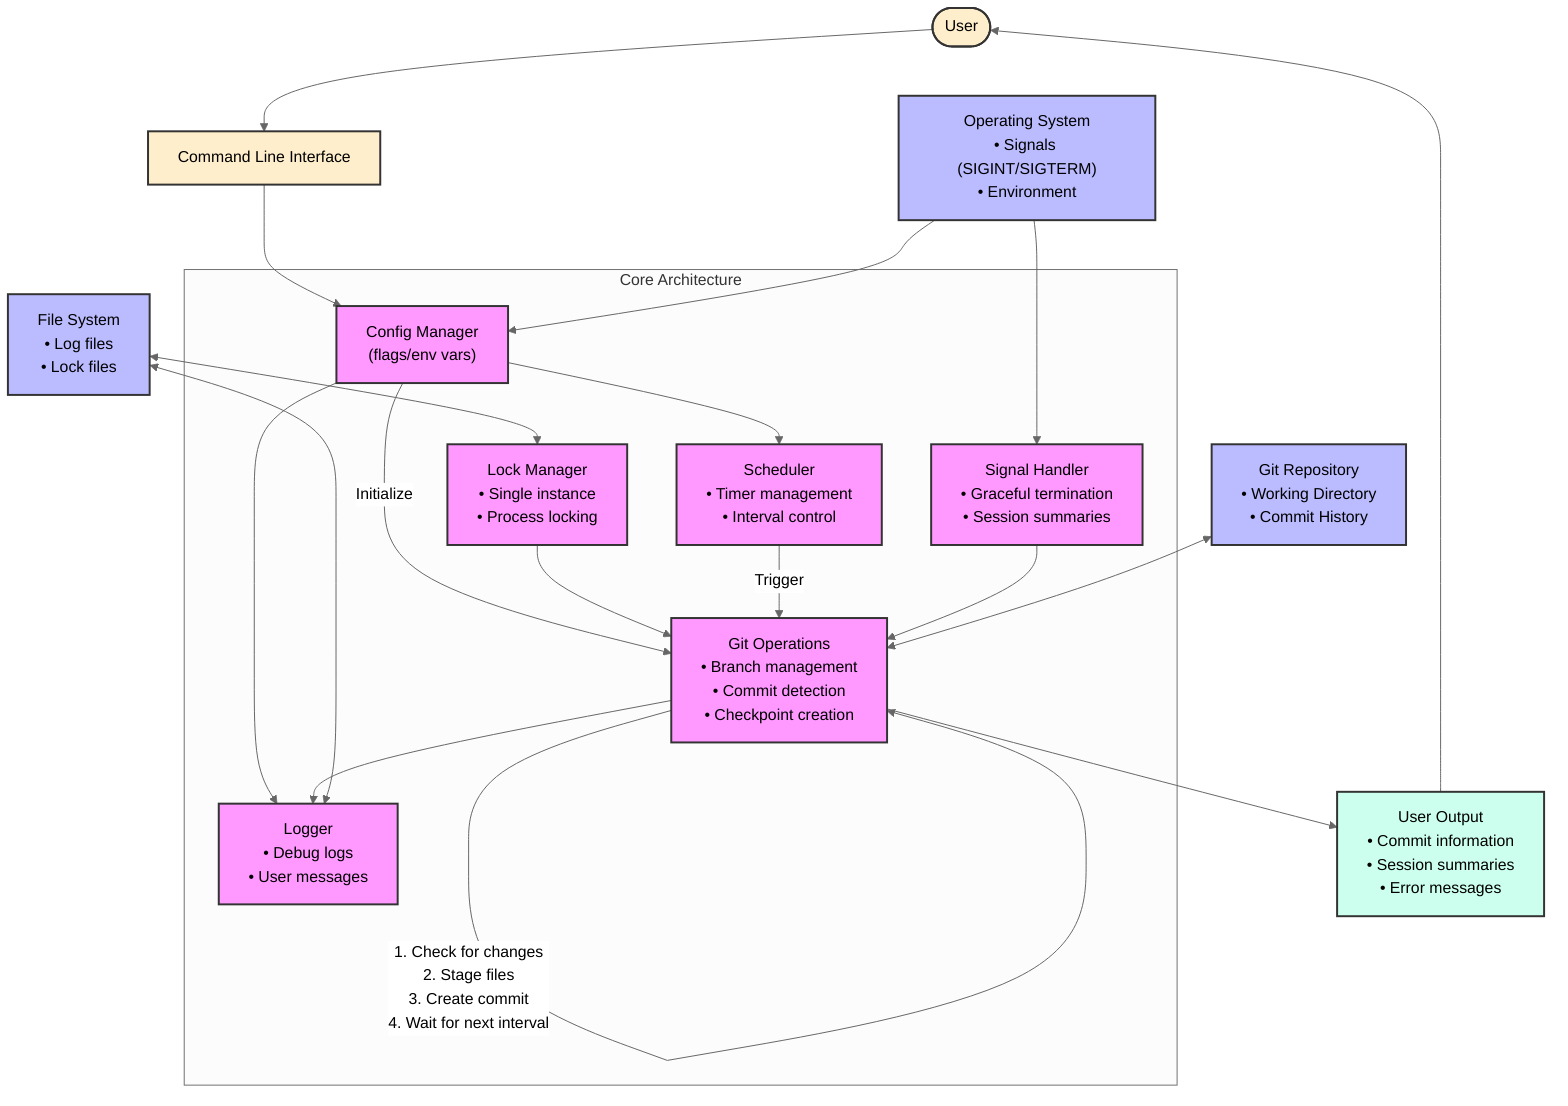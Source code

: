 %%{init: {'theme': 'neutral'}}%%
flowchart TD
    classDef core fill:#f9f,stroke:#333,stroke-width:2px
    classDef external fill:#bbf,stroke:#333,stroke-width:2px
    classDef system fill:#dfd,stroke:#333,stroke-width:2px
    classDef input fill:#fec,stroke:#333,stroke-width:2px
    classDef output fill:#cfe,stroke:#333,stroke-width:2px
    
    User([User]):::input --> CLI[Command Line Interface]:::input
    CLI --> Config["Config Manager<br>(flags/env vars)"]:::core
    
    %% Core components
    subgraph "Core Architecture"
        direction TB
        
        Config --> |Initialize| GitOps["Git Operations<br>• Branch management<br>• Commit detection<br>• Checkpoint creation"]:::core
        
        Config --> Scheduler["Scheduler<br>• Timer management<br>• Interval control"]:::core
        
        Lock["Lock Manager<br>• Single instance<br>• Process locking"]:::core --> GitOps
        
        Scheduler --> |Trigger| GitOps
        
        SignalHandler["Signal Handler<br>• Graceful termination<br>• Session summaries"]:::core --> GitOps
        
        Logger["Logger<br>• Debug logs<br>• User messages"]:::core
        
        Config --> Logger
        GitOps --> Logger
    end
    
    %% External dependencies
    OS["Operating System<br>• Signals (SIGINT/SIGTERM)<br>• Environment"]:::external --> SignalHandler
    OS --> Config
    
    Git["Git Repository<br>• Working Directory<br>• Commit History"]:::external <--> GitOps
    
    FileSystem["File System<br>• Log files<br>• Lock files"]:::external <--> Lock
    FileSystem <--> Logger
    
    %% Output
    GitOps --> Output["User Output<br>• Commit information<br>• Session summaries<br>• Error messages"]:::output
    Output --> User
    
    %% Execution flow annotation
    GitOps --> |"1. Check for changes<br>2. Stage files<br>3. Create commit<br>4. Wait for next interval"| GitOps
